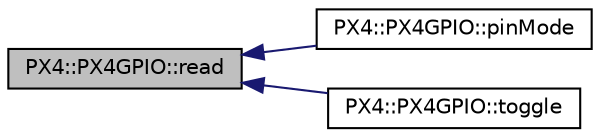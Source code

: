 digraph "PX4::PX4GPIO::read"
{
 // INTERACTIVE_SVG=YES
  edge [fontname="Helvetica",fontsize="10",labelfontname="Helvetica",labelfontsize="10"];
  node [fontname="Helvetica",fontsize="10",shape=record];
  rankdir="LR";
  Node1 [label="PX4::PX4GPIO::read",height=0.2,width=0.4,color="black", fillcolor="grey75", style="filled", fontcolor="black"];
  Node1 -> Node2 [dir="back",color="midnightblue",fontsize="10",style="solid",fontname="Helvetica"];
  Node2 [label="PX4::PX4GPIO::pinMode",height=0.2,width=0.4,color="black", fillcolor="white", style="filled",URL="$classPX4_1_1PX4GPIO.html#aafa14896444d7800c222338b786cdc21"];
  Node1 -> Node3 [dir="back",color="midnightblue",fontsize="10",style="solid",fontname="Helvetica"];
  Node3 [label="PX4::PX4GPIO::toggle",height=0.2,width=0.4,color="black", fillcolor="white", style="filled",URL="$classPX4_1_1PX4GPIO.html#a41381f07d1896587d26a0284a51c8839"];
}
